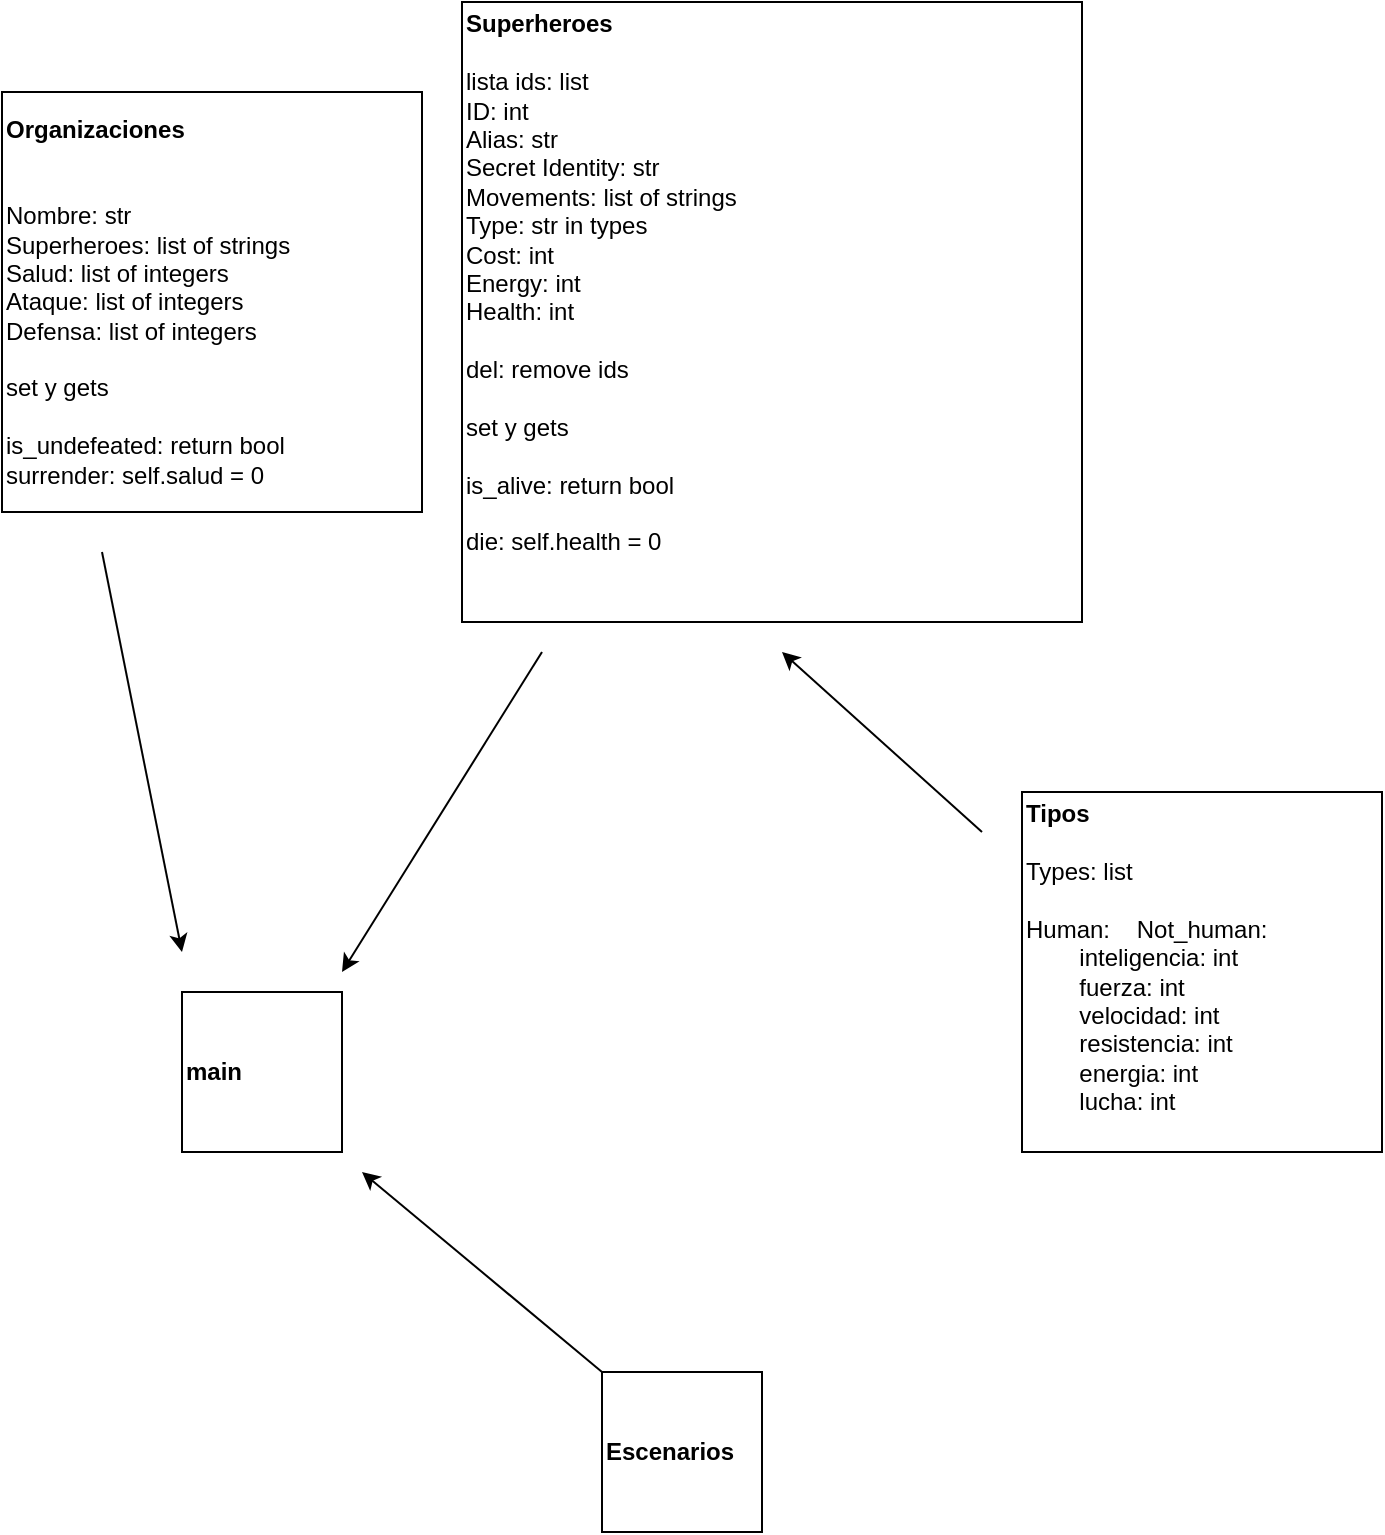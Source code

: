 <mxfile version="20.0.4" type="device"><diagram id="ZDcVajRlicyAWmx9TDL_" name="Page-1"><mxGraphModel dx="1038" dy="579" grid="1" gridSize="10" guides="1" tooltips="1" connect="1" arrows="1" fold="1" page="1" pageScale="1" pageWidth="827" pageHeight="1169" math="0" shadow="0"><root><mxCell id="0"/><mxCell id="1" parent="0"/><mxCell id="mB15rsLTtxUQWgnyNCx7-1" value="&lt;b&gt;Organizaciones&lt;/b&gt;&lt;br&gt;&lt;br&gt;&lt;br&gt;Nombre: str&lt;br&gt;Superheroes: list of strings&lt;br&gt;Salud: list of integers&lt;br&gt;Ataque: list of integers&lt;br&gt;Defensa: list of integers&lt;br&gt;&lt;br&gt;set y gets&lt;br&gt;&lt;br&gt;is_undefeated: return bool&lt;br&gt;surrender: self.salud = 0" style="whiteSpace=wrap;html=1;aspect=fixed;align=left;" vertex="1" parent="1"><mxGeometry x="80" y="80" width="210" height="210" as="geometry"/></mxCell><mxCell id="mB15rsLTtxUQWgnyNCx7-3" value="&lt;b&gt;Superheroes&lt;/b&gt;&lt;br&gt;&lt;br&gt;lista ids: list&lt;br&gt;ID: int&lt;br&gt;Alias: str&lt;br&gt;Secret Identity: str&lt;br&gt;Movements: list of strings&lt;br&gt;Type: str in types&lt;br&gt;Cost: int&lt;br&gt;Energy: int&lt;br&gt;Health: int&lt;br&gt;&lt;br&gt;del: remove ids&lt;br&gt;&lt;br&gt;set y gets&lt;br&gt;&lt;br&gt;is_alive: return bool&lt;br&gt;&lt;br&gt;die: self.health = 0&lt;br&gt;&lt;br&gt;&amp;nbsp;" style="whiteSpace=wrap;html=1;aspect=fixed;align=left;" vertex="1" parent="1"><mxGeometry x="310" y="35" width="310" height="310" as="geometry"/></mxCell><mxCell id="mB15rsLTtxUQWgnyNCx7-4" value="&lt;b&gt;Tipos&lt;/b&gt;&lt;br&gt;&lt;br&gt;Types: list&lt;br&gt;&lt;br&gt;Human:&amp;nbsp; &amp;nbsp; Not_human:&lt;br&gt;&lt;span style=&quot;&quot;&gt;&lt;span style=&quot;white-space: pre;&quot;&gt;&#9;&lt;/span&gt;inteligencia: int&lt;br&gt;&lt;span style=&quot;white-space: pre;&quot;&gt;&#9;&lt;/span&gt;fuerza: int&lt;br&gt;&lt;span style=&quot;white-space: pre;&quot;&gt;&#9;&lt;/span&gt;velocidad: int&lt;br&gt;&lt;span style=&quot;white-space: pre;&quot;&gt;&#9;&lt;/span&gt;resistencia: int&lt;br&gt;&lt;span style=&quot;white-space: pre;&quot;&gt;&#9;&lt;/span&gt;energia: int&lt;br&gt;&lt;span style=&quot;white-space: pre;&quot;&gt;&#9;&lt;/span&gt;lucha: int&lt;br&gt;&lt;/span&gt;&lt;b&gt;&amp;nbsp;&lt;/b&gt;" style="whiteSpace=wrap;html=1;aspect=fixed;align=left;" vertex="1" parent="1"><mxGeometry x="590" y="430" width="180" height="180" as="geometry"/></mxCell><mxCell id="mB15rsLTtxUQWgnyNCx7-6" value="" style="endArrow=classic;html=1;rounded=0;" edge="1" parent="1"><mxGeometry width="50" height="50" relative="1" as="geometry"><mxPoint x="570" y="450" as="sourcePoint"/><mxPoint x="470" y="360" as="targetPoint"/></mxGeometry></mxCell><mxCell id="mB15rsLTtxUQWgnyNCx7-7" value="&lt;b&gt;main&lt;/b&gt;" style="whiteSpace=wrap;html=1;aspect=fixed;align=left;" vertex="1" parent="1"><mxGeometry x="170" y="530" width="80" height="80" as="geometry"/></mxCell><mxCell id="mB15rsLTtxUQWgnyNCx7-8" value="" style="endArrow=classic;html=1;rounded=0;" edge="1" parent="1"><mxGeometry width="50" height="50" relative="1" as="geometry"><mxPoint x="350" y="360" as="sourcePoint"/><mxPoint x="250" y="520" as="targetPoint"/></mxGeometry></mxCell><mxCell id="mB15rsLTtxUQWgnyNCx7-9" value="" style="endArrow=classic;html=1;rounded=0;" edge="1" parent="1"><mxGeometry width="50" height="50" relative="1" as="geometry"><mxPoint x="130" y="310" as="sourcePoint"/><mxPoint x="170" y="510" as="targetPoint"/></mxGeometry></mxCell><mxCell id="mB15rsLTtxUQWgnyNCx7-11" value="&lt;b&gt;Escenarios&lt;/b&gt;" style="whiteSpace=wrap;html=1;aspect=fixed;align=left;" vertex="1" parent="1"><mxGeometry x="380" y="720" width="80" height="80" as="geometry"/></mxCell><mxCell id="mB15rsLTtxUQWgnyNCx7-12" value="" style="endArrow=classic;html=1;rounded=0;" edge="1" parent="1"><mxGeometry width="50" height="50" relative="1" as="geometry"><mxPoint x="380" y="720" as="sourcePoint"/><mxPoint x="260" y="620" as="targetPoint"/></mxGeometry></mxCell></root></mxGraphModel></diagram></mxfile>